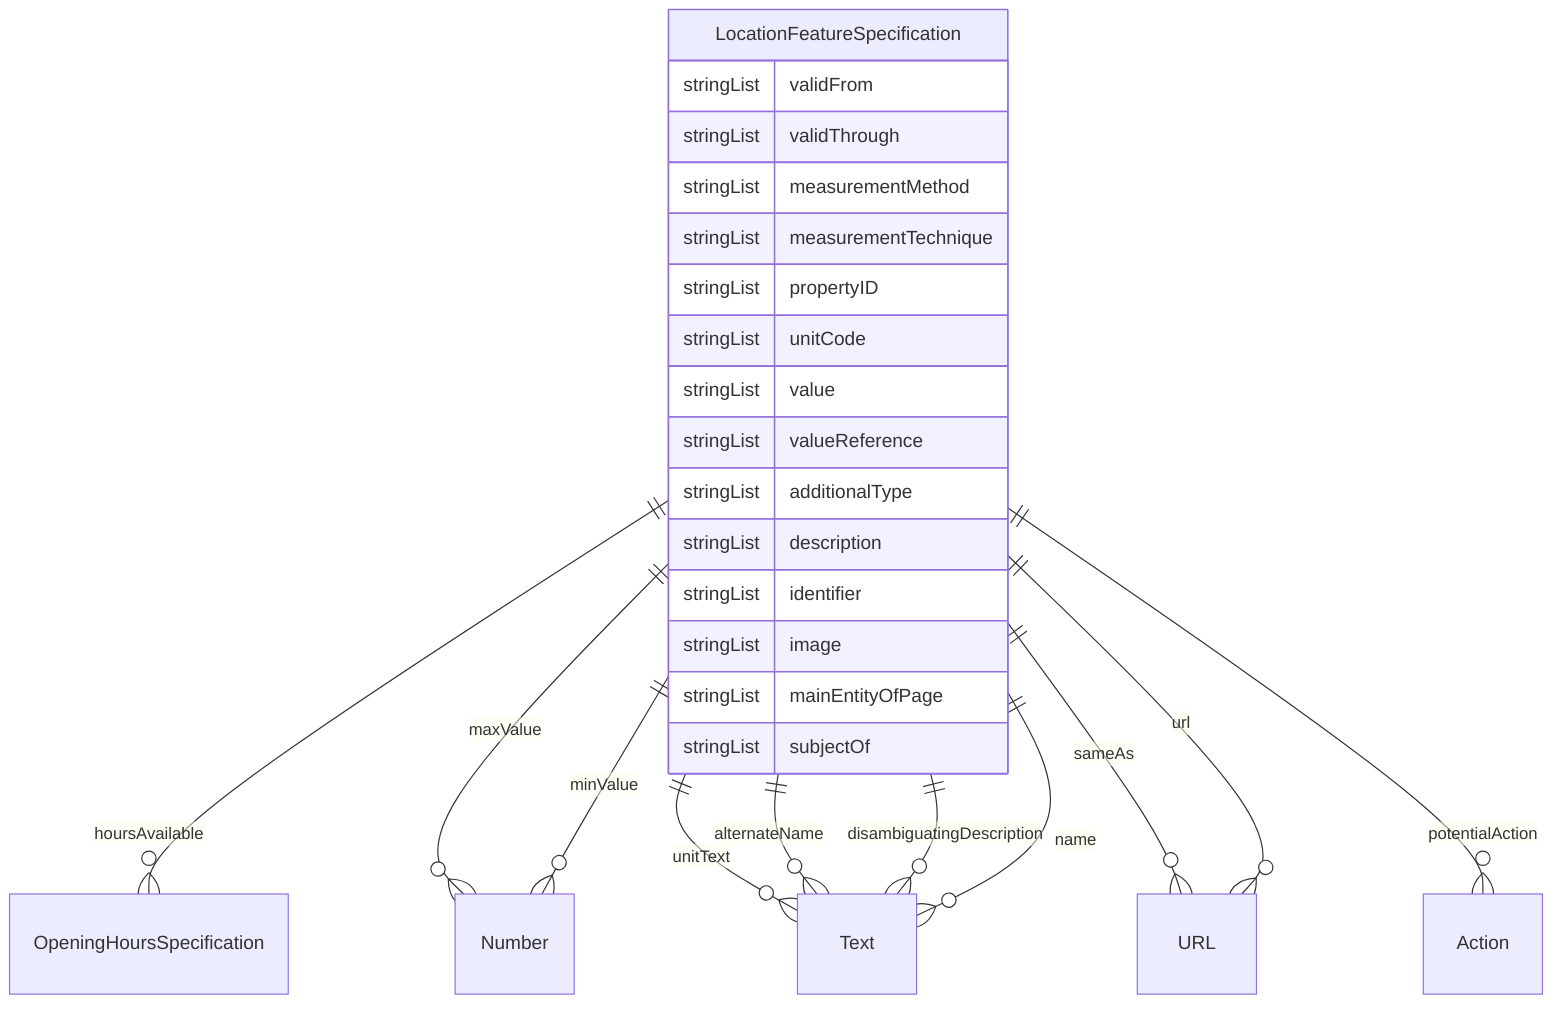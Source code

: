erDiagram
LocationFeatureSpecification {
    stringList validFrom  
    stringList validThrough  
    stringList measurementMethod  
    stringList measurementTechnique  
    stringList propertyID  
    stringList unitCode  
    stringList value  
    stringList valueReference  
    stringList additionalType  
    stringList description  
    stringList identifier  
    stringList image  
    stringList mainEntityOfPage  
    stringList subjectOf  
}

LocationFeatureSpecification ||--}o OpeningHoursSpecification : "hoursAvailable"
LocationFeatureSpecification ||--}o Number : "maxValue"
LocationFeatureSpecification ||--}o Number : "minValue"
LocationFeatureSpecification ||--}o Text : "unitText"
LocationFeatureSpecification ||--}o Text : "alternateName"
LocationFeatureSpecification ||--}o Text : "disambiguatingDescription"
LocationFeatureSpecification ||--}o Text : "name"
LocationFeatureSpecification ||--}o URL : "sameAs"
LocationFeatureSpecification ||--}o Action : "potentialAction"
LocationFeatureSpecification ||--}o URL : "url"